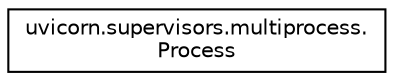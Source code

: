 digraph "Graphical Class Hierarchy"
{
 // LATEX_PDF_SIZE
  edge [fontname="Helvetica",fontsize="10",labelfontname="Helvetica",labelfontsize="10"];
  node [fontname="Helvetica",fontsize="10",shape=record];
  rankdir="LR";
  Node0 [label="uvicorn.supervisors.multiprocess.\lProcess",height=0.2,width=0.4,color="black", fillcolor="white", style="filled",URL="$classuvicorn_1_1supervisors_1_1multiprocess_1_1Process.html",tooltip=" "];
}
